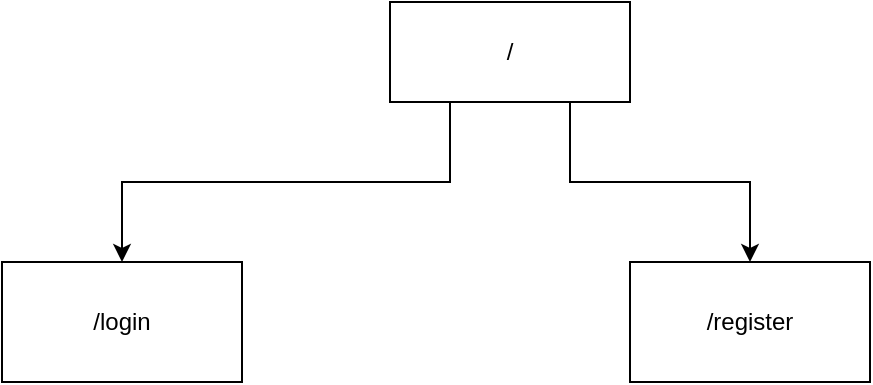 <mxfile version="19.0.3" type="github">
  <diagram id="5xhOuzboBe02sEAnYH5h" name="Page-1">
    <mxGraphModel dx="1422" dy="754" grid="1" gridSize="10" guides="1" tooltips="1" connect="1" arrows="1" fold="1" page="1" pageScale="1" pageWidth="827" pageHeight="1169" math="0" shadow="0">
      <root>
        <mxCell id="0" />
        <mxCell id="1" parent="0" />
        <mxCell id="38E8loxunfmY1wO9vUvv-7" style="edgeStyle=orthogonalEdgeStyle;rounded=0;orthogonalLoop=1;jettySize=auto;html=1;exitX=0.25;exitY=1;exitDx=0;exitDy=0;" edge="1" parent="1" source="38E8loxunfmY1wO9vUvv-1" target="38E8loxunfmY1wO9vUvv-3">
          <mxGeometry relative="1" as="geometry" />
        </mxCell>
        <mxCell id="38E8loxunfmY1wO9vUvv-8" style="edgeStyle=orthogonalEdgeStyle;rounded=0;orthogonalLoop=1;jettySize=auto;html=1;exitX=0.75;exitY=1;exitDx=0;exitDy=0;" edge="1" parent="1" source="38E8loxunfmY1wO9vUvv-1" target="38E8loxunfmY1wO9vUvv-4">
          <mxGeometry relative="1" as="geometry" />
        </mxCell>
        <mxCell id="38E8loxunfmY1wO9vUvv-1" value="/" style="rounded=0;whiteSpace=wrap;html=1;" vertex="1" parent="1">
          <mxGeometry x="294" y="160" width="120" height="50" as="geometry" />
        </mxCell>
        <mxCell id="38E8loxunfmY1wO9vUvv-3" value="/login" style="rounded=0;whiteSpace=wrap;html=1;" vertex="1" parent="1">
          <mxGeometry x="100" y="290" width="120" height="60" as="geometry" />
        </mxCell>
        <mxCell id="38E8loxunfmY1wO9vUvv-4" value="/register" style="rounded=0;whiteSpace=wrap;html=1;" vertex="1" parent="1">
          <mxGeometry x="414" y="290" width="120" height="60" as="geometry" />
        </mxCell>
      </root>
    </mxGraphModel>
  </diagram>
</mxfile>
